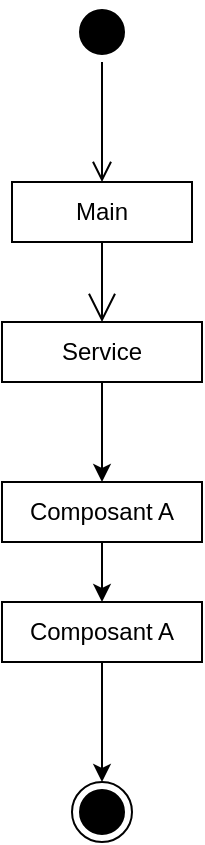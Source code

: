 <mxfile version="21.2.8" type="device">
  <diagram name="Page-1" id="jE-na8WDXT40AMt2_1zw">
    <mxGraphModel dx="605" dy="756" grid="1" gridSize="10" guides="1" tooltips="1" connect="1" arrows="1" fold="1" page="1" pageScale="1" pageWidth="827" pageHeight="1169" math="0" shadow="0">
      <root>
        <mxCell id="0" />
        <mxCell id="1" parent="0" />
        <mxCell id="lQhKxT6wkauMnfi8QrbD-1" value="" style="ellipse;html=1;shape=startState;fillColor=#000000;strokeColor=#000000;" vertex="1" parent="1">
          <mxGeometry x="204" y="50" width="30" height="30" as="geometry" />
        </mxCell>
        <mxCell id="lQhKxT6wkauMnfi8QrbD-2" value="" style="edgeStyle=orthogonalEdgeStyle;html=1;verticalAlign=bottom;endArrow=open;endSize=8;strokeColor=#000000;rounded=0;" edge="1" source="lQhKxT6wkauMnfi8QrbD-1" parent="1">
          <mxGeometry relative="1" as="geometry">
            <mxPoint x="219" y="140" as="targetPoint" />
          </mxGeometry>
        </mxCell>
        <mxCell id="lQhKxT6wkauMnfi8QrbD-4" value="Main" style="html=1;whiteSpace=wrap;" vertex="1" parent="1">
          <mxGeometry x="174" y="140" width="90" height="30" as="geometry" />
        </mxCell>
        <mxCell id="lQhKxT6wkauMnfi8QrbD-8" style="edgeStyle=orthogonalEdgeStyle;rounded=0;orthogonalLoop=1;jettySize=auto;html=1;exitX=0.5;exitY=1;exitDx=0;exitDy=0;entryX=0.5;entryY=0;entryDx=0;entryDy=0;" edge="1" parent="1" source="lQhKxT6wkauMnfi8QrbD-5" target="lQhKxT6wkauMnfi8QrbD-7">
          <mxGeometry relative="1" as="geometry" />
        </mxCell>
        <mxCell id="lQhKxT6wkauMnfi8QrbD-5" value="Service" style="html=1;whiteSpace=wrap;" vertex="1" parent="1">
          <mxGeometry x="169" y="210" width="100" height="30" as="geometry" />
        </mxCell>
        <mxCell id="lQhKxT6wkauMnfi8QrbD-6" value="" style="endArrow=open;endFill=1;endSize=12;html=1;rounded=0;exitX=0.5;exitY=1;exitDx=0;exitDy=0;" edge="1" parent="1" source="lQhKxT6wkauMnfi8QrbD-4" target="lQhKxT6wkauMnfi8QrbD-5">
          <mxGeometry width="160" relative="1" as="geometry">
            <mxPoint x="210" y="390" as="sourcePoint" />
            <mxPoint x="370" y="390" as="targetPoint" />
          </mxGeometry>
        </mxCell>
        <mxCell id="lQhKxT6wkauMnfi8QrbD-10" style="edgeStyle=orthogonalEdgeStyle;rounded=0;orthogonalLoop=1;jettySize=auto;html=1;exitX=0.5;exitY=1;exitDx=0;exitDy=0;" edge="1" parent="1" source="lQhKxT6wkauMnfi8QrbD-7" target="lQhKxT6wkauMnfi8QrbD-9">
          <mxGeometry relative="1" as="geometry" />
        </mxCell>
        <mxCell id="lQhKxT6wkauMnfi8QrbD-7" value="Composant A" style="html=1;whiteSpace=wrap;" vertex="1" parent="1">
          <mxGeometry x="169" y="290" width="100" height="30" as="geometry" />
        </mxCell>
        <mxCell id="lQhKxT6wkauMnfi8QrbD-12" style="edgeStyle=orthogonalEdgeStyle;rounded=0;orthogonalLoop=1;jettySize=auto;html=1;exitX=0.5;exitY=1;exitDx=0;exitDy=0;entryX=0.5;entryY=0;entryDx=0;entryDy=0;" edge="1" parent="1" source="lQhKxT6wkauMnfi8QrbD-9" target="lQhKxT6wkauMnfi8QrbD-11">
          <mxGeometry relative="1" as="geometry" />
        </mxCell>
        <mxCell id="lQhKxT6wkauMnfi8QrbD-9" value="Composant A" style="html=1;whiteSpace=wrap;" vertex="1" parent="1">
          <mxGeometry x="169" y="350" width="100" height="30" as="geometry" />
        </mxCell>
        <mxCell id="lQhKxT6wkauMnfi8QrbD-11" value="" style="ellipse;html=1;shape=endState;fillColor=#000000;strokeColor=#000000;" vertex="1" parent="1">
          <mxGeometry x="204" y="440" width="30" height="30" as="geometry" />
        </mxCell>
      </root>
    </mxGraphModel>
  </diagram>
</mxfile>
